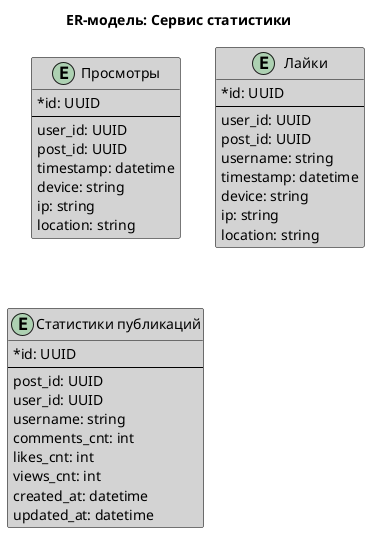 @startuml

skinparam linetype ortho
skinparam classAttributeIconSize 0
skinparam class {
    BackgroundColor LightGray
    BorderColor Black
}

title ER-модель: Сервис статистики

entity "Просмотры" as Views {
    *id: UUID
    --
    user_id: UUID
    post_id: UUID
    timestamp: datetime
    device: string
    ip: string
    location: string
}

entity "Лайки" as Likes {
    *id: UUID
    --
    user_id: UUID
    post_id: UUID
    username: string
    timestamp: datetime
    device: string
    ip: string
    location: string
}

entity "Статистики публикаций" as PostsStats {
    *id: UUID
    --
    post_id: UUID
    user_id: UUID
    username: string
    comments_cnt: int
    likes_cnt: int
    views_cnt: int
    created_at: datetime
    updated_at: datetime
}

@enduml
